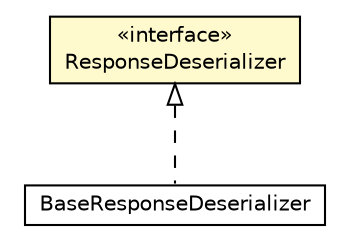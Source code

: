 #!/usr/local/bin/dot
#
# Class diagram 
# Generated by UMLGraph version R5_6-24-gf6e263 (http://www.umlgraph.org/)
#

digraph G {
	edge [fontname="Helvetica",fontsize=10,labelfontname="Helvetica",labelfontsize=10];
	node [fontname="Helvetica",fontsize=10,shape=plaintext];
	nodesep=0.25;
	ranksep=0.5;
	// io.reinert.requestor.core.BaseResponseDeserializer
	c47033 [label=<<table title="io.reinert.requestor.core.BaseResponseDeserializer" border="0" cellborder="1" cellspacing="0" cellpadding="2" port="p" href="./BaseResponseDeserializer.html">
		<tr><td><table border="0" cellspacing="0" cellpadding="1">
<tr><td align="center" balign="center"> BaseResponseDeserializer </td></tr>
		</table></td></tr>
		</table>>, URL="./BaseResponseDeserializer.html", fontname="Helvetica", fontcolor="black", fontsize=10.0];
	// io.reinert.requestor.core.ResponseDeserializer
	c47071 [label=<<table title="io.reinert.requestor.core.ResponseDeserializer" border="0" cellborder="1" cellspacing="0" cellpadding="2" port="p" bgcolor="lemonChiffon" href="./ResponseDeserializer.html">
		<tr><td><table border="0" cellspacing="0" cellpadding="1">
<tr><td align="center" balign="center"> &#171;interface&#187; </td></tr>
<tr><td align="center" balign="center"> ResponseDeserializer </td></tr>
		</table></td></tr>
		</table>>, URL="./ResponseDeserializer.html", fontname="Helvetica", fontcolor="black", fontsize=10.0];
	//io.reinert.requestor.core.BaseResponseDeserializer implements io.reinert.requestor.core.ResponseDeserializer
	c47071:p -> c47033:p [dir=back,arrowtail=empty,style=dashed];
}

